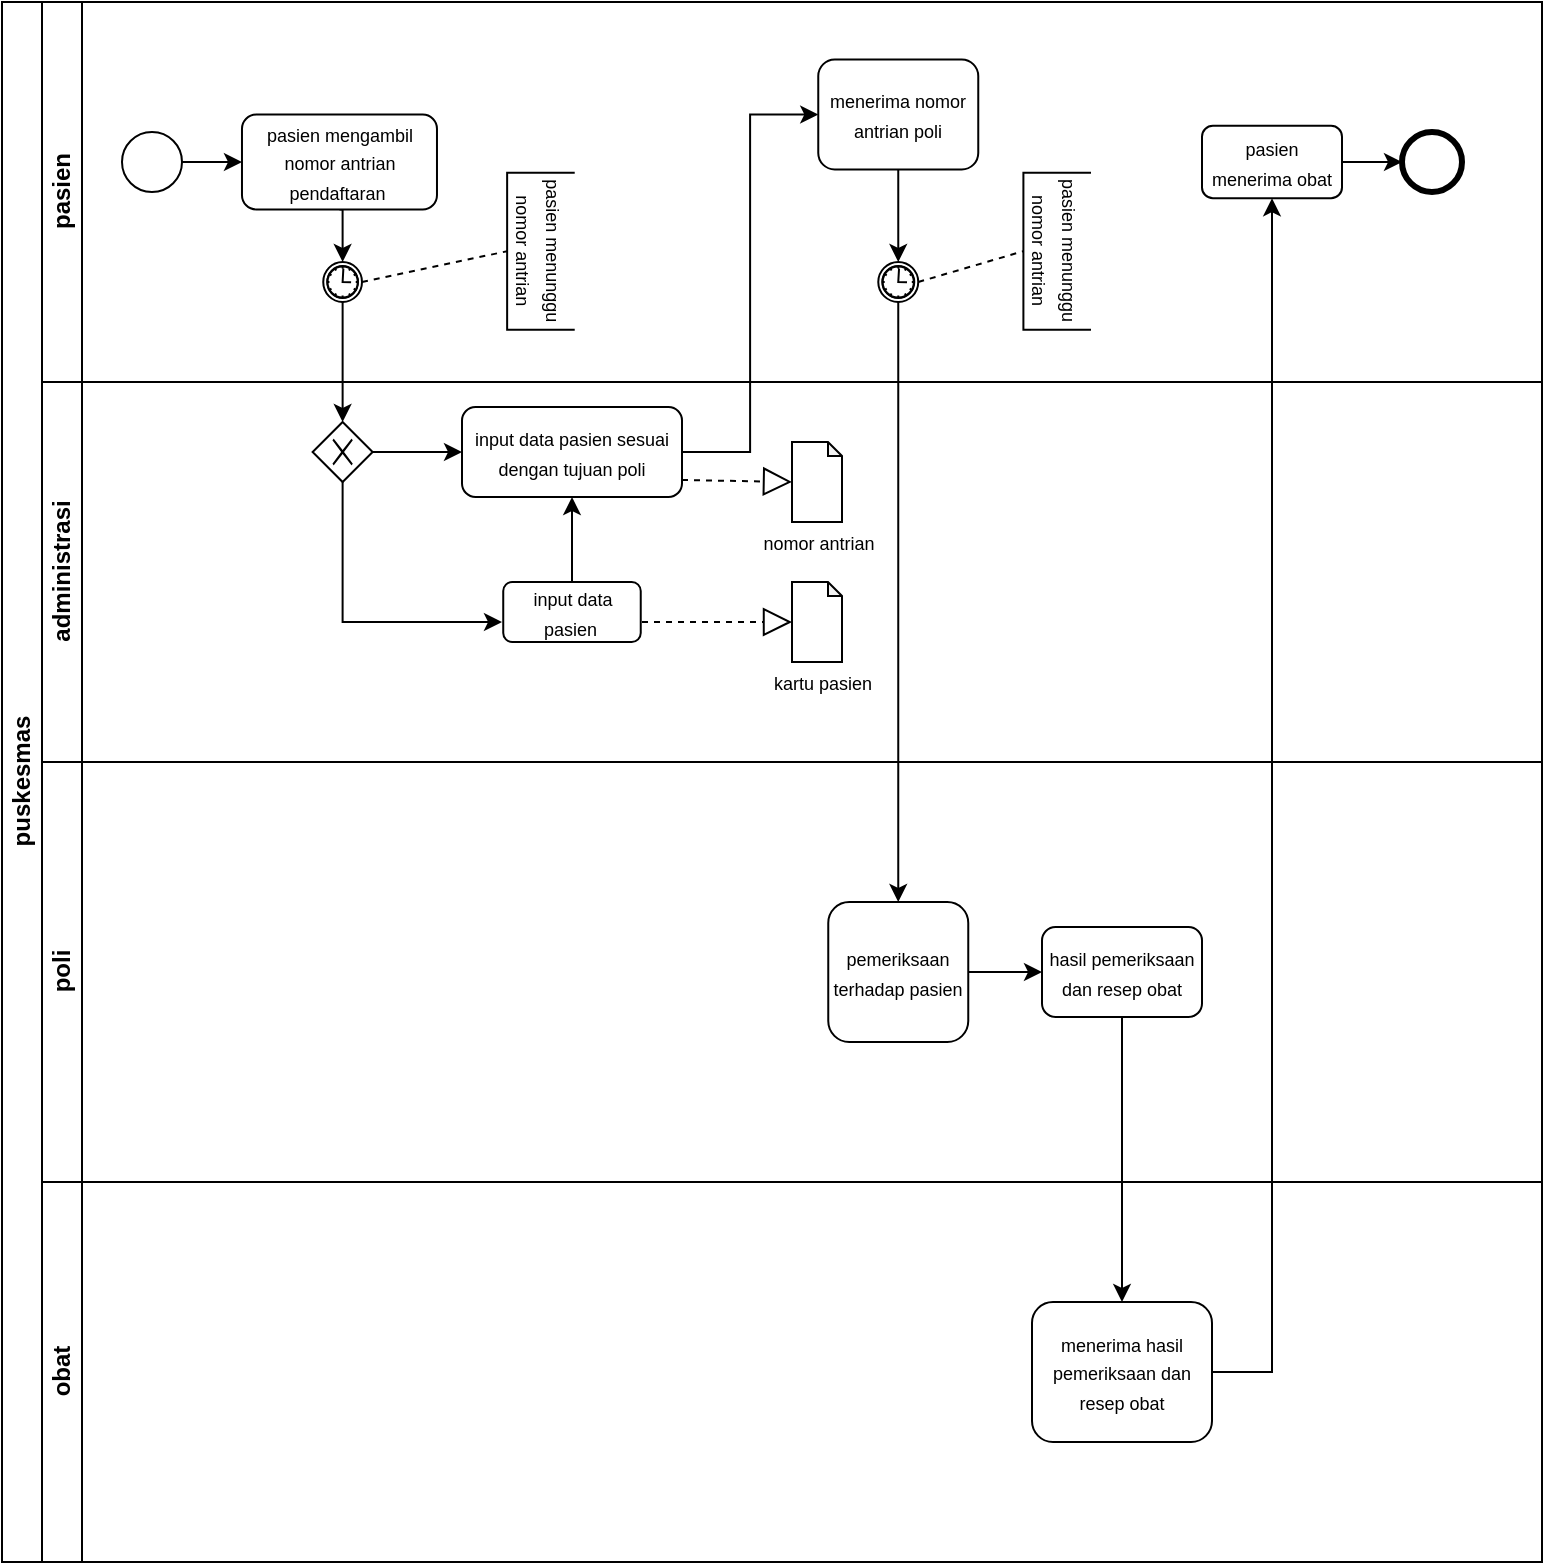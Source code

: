<mxfile version="13.9.9" type="device"><diagram id="mBhZy0agbCOm4CglM1Yl" name="Page-1"><mxGraphModel dx="868" dy="510" grid="1" gridSize="10" guides="1" tooltips="1" connect="1" arrows="1" fold="1" page="1" pageScale="1" pageWidth="850" pageHeight="1100" math="0" shadow="0"><root><mxCell id="0"/><mxCell id="1" parent="0"/><mxCell id="WYK3WiutprpPHHMdg4ep-1" value="puskesmas&lt;br&gt;" style="swimlane;html=1;childLayout=stackLayout;resizeParent=1;resizeParentMax=0;horizontal=0;startSize=20;horizontalStack=0;" parent="1" vertex="1"><mxGeometry x="40" y="80" width="770" height="780" as="geometry"><mxRectangle x="40" y="80" width="30" height="90" as="alternateBounds"/></mxGeometry></mxCell><mxCell id="WYK3WiutprpPHHMdg4ep-2" value="pasien" style="swimlane;html=1;startSize=20;horizontal=0;" parent="WYK3WiutprpPHHMdg4ep-1" vertex="1"><mxGeometry x="20" width="750" height="190" as="geometry"/></mxCell><mxCell id="6KzNoEpj9p-1d8uyDdvn-25" style="edgeStyle=orthogonalEdgeStyle;rounded=0;orthogonalLoop=1;jettySize=auto;html=1;exitX=1;exitY=0.5;exitDx=0;exitDy=0;entryX=0;entryY=0.5;entryDx=0;entryDy=0;" edge="1" parent="WYK3WiutprpPHHMdg4ep-2" source="WYK3WiutprpPHHMdg4ep-11" target="WYK3WiutprpPHHMdg4ep-13"><mxGeometry relative="1" as="geometry"/></mxCell><mxCell id="WYK3WiutprpPHHMdg4ep-11" value="" style="shape=mxgraph.bpmn.shape;html=1;verticalLabelPosition=bottom;labelBackgroundColor=#ffffff;verticalAlign=top;align=center;perimeter=ellipsePerimeter;outlineConnect=0;outline=standard;symbol=general;" parent="WYK3WiutprpPHHMdg4ep-2" vertex="1"><mxGeometry x="40" y="65" width="30" height="30" as="geometry"/></mxCell><mxCell id="6KzNoEpj9p-1d8uyDdvn-26" style="edgeStyle=orthogonalEdgeStyle;rounded=0;orthogonalLoop=1;jettySize=auto;html=1;exitX=0.5;exitY=1;exitDx=0;exitDy=0;entryX=0.5;entryY=0;entryDx=0;entryDy=0;" edge="1" parent="WYK3WiutprpPHHMdg4ep-2" source="WYK3WiutprpPHHMdg4ep-13" target="WYK3WiutprpPHHMdg4ep-20"><mxGeometry relative="1" as="geometry"/></mxCell><mxCell id="WYK3WiutprpPHHMdg4ep-13" value="&lt;font style=&quot;font-size: 9px&quot;&gt;&lt;font&gt;pasien mengambil nomor antrian pendaftaran&lt;/font&gt;&amp;nbsp;&lt;/font&gt;" style="rounded=1;whiteSpace=wrap;html=1;rotation=0;" parent="WYK3WiutprpPHHMdg4ep-2" vertex="1"><mxGeometry x="99.99" y="56.25" width="97.5" height="47.5" as="geometry"/></mxCell><mxCell id="6KzNoEpj9p-1d8uyDdvn-32" style="edgeStyle=orthogonalEdgeStyle;rounded=0;orthogonalLoop=1;jettySize=auto;html=1;exitX=0.5;exitY=1;exitDx=0;exitDy=0;entryX=0.5;entryY=0;entryDx=0;entryDy=0;" edge="1" parent="WYK3WiutprpPHHMdg4ep-2" source="WYK3WiutprpPHHMdg4ep-15" target="WYK3WiutprpPHHMdg4ep-21"><mxGeometry relative="1" as="geometry"/></mxCell><mxCell id="WYK3WiutprpPHHMdg4ep-15" value="&lt;font style=&quot;font-size: 9px&quot;&gt;menerima nomor antrian poli&lt;/font&gt;" style="rounded=1;whiteSpace=wrap;html=1;" parent="WYK3WiutprpPHHMdg4ep-2" vertex="1"><mxGeometry x="388.13" y="28.75" width="80" height="55" as="geometry"/></mxCell><mxCell id="WYK3WiutprpPHHMdg4ep-17" value="&lt;font style=&quot;font-size: 9px&quot;&gt;pasien menunggu nomor antrian&lt;/font&gt;" style="shape=partialRectangle;whiteSpace=wrap;html=1;bottom=1;right=1;left=1;top=0;fillColor=none;routingCenterX=-0.5;rotation=90;" parent="WYK3WiutprpPHHMdg4ep-2" vertex="1"><mxGeometry x="468.13" y="107.96" width="78.43" height="33.29" as="geometry"/></mxCell><mxCell id="6KzNoEpj9p-1d8uyDdvn-37" style="edgeStyle=orthogonalEdgeStyle;rounded=0;orthogonalLoop=1;jettySize=auto;html=1;exitX=1;exitY=0.5;exitDx=0;exitDy=0;entryX=0;entryY=0.5;entryDx=0;entryDy=0;" edge="1" parent="WYK3WiutprpPHHMdg4ep-2" source="WYK3WiutprpPHHMdg4ep-18" target="WYK3WiutprpPHHMdg4ep-19"><mxGeometry relative="1" as="geometry"/></mxCell><mxCell id="WYK3WiutprpPHHMdg4ep-18" value="&lt;font style=&quot;font-size: 9px&quot;&gt;pasien menerima obat&lt;/font&gt;" style="rounded=1;whiteSpace=wrap;html=1;" parent="WYK3WiutprpPHHMdg4ep-2" vertex="1"><mxGeometry x="580" y="61.88" width="70" height="36.25" as="geometry"/></mxCell><mxCell id="WYK3WiutprpPHHMdg4ep-19" value="" style="shape=mxgraph.bpmn.shape;html=1;verticalLabelPosition=bottom;labelBackgroundColor=#ffffff;verticalAlign=top;align=center;perimeter=ellipsePerimeter;outlineConnect=0;outline=end;symbol=general;" parent="WYK3WiutprpPHHMdg4ep-2" vertex="1"><mxGeometry x="680" y="65" width="30" height="30" as="geometry"/></mxCell><mxCell id="WYK3WiutprpPHHMdg4ep-20" value="" style="shape=mxgraph.bpmn.shape;html=1;verticalLabelPosition=bottom;labelBackgroundColor=#ffffff;verticalAlign=top;align=center;perimeter=ellipsePerimeter;outlineConnect=0;outline=catching;symbol=timer;" parent="WYK3WiutprpPHHMdg4ep-2" vertex="1"><mxGeometry x="140.62" y="130" width="19.38" height="20" as="geometry"/></mxCell><mxCell id="WYK3WiutprpPHHMdg4ep-21" value="" style="shape=mxgraph.bpmn.shape;html=1;verticalLabelPosition=bottom;labelBackgroundColor=#ffffff;verticalAlign=top;align=center;perimeter=ellipsePerimeter;outlineConnect=0;outline=catching;symbol=timer;" parent="WYK3WiutprpPHHMdg4ep-2" vertex="1"><mxGeometry x="418.14" y="130" width="19.99" height="20" as="geometry"/></mxCell><mxCell id="6KzNoEpj9p-1d8uyDdvn-24" value="&lt;font style=&quot;font-size: 9px&quot;&gt;pasien menunggu nomor antrian&lt;/font&gt;" style="shape=partialRectangle;whiteSpace=wrap;html=1;bottom=1;right=1;left=1;top=0;fillColor=none;routingCenterX=-0.5;rotation=90;" vertex="1" parent="WYK3WiutprpPHHMdg4ep-2"><mxGeometry x="210" y="107.96" width="78.43" height="33.29" as="geometry"/></mxCell><mxCell id="6KzNoEpj9p-1d8uyDdvn-38" value="" style="endArrow=none;dashed=1;html=1;exitX=1;exitY=0.5;exitDx=0;exitDy=0;entryX=0.5;entryY=1;entryDx=0;entryDy=0;" edge="1" parent="WYK3WiutprpPHHMdg4ep-2" source="WYK3WiutprpPHHMdg4ep-20" target="6KzNoEpj9p-1d8uyDdvn-24"><mxGeometry width="50" height="50" relative="1" as="geometry"><mxPoint x="320" y="210" as="sourcePoint"/><mxPoint x="370" y="160" as="targetPoint"/></mxGeometry></mxCell><mxCell id="6KzNoEpj9p-1d8uyDdvn-40" value="" style="endArrow=none;dashed=1;html=1;exitX=1;exitY=0.5;exitDx=0;exitDy=0;entryX=0.5;entryY=1;entryDx=0;entryDy=0;" edge="1" parent="WYK3WiutprpPHHMdg4ep-2" source="WYK3WiutprpPHHMdg4ep-21" target="WYK3WiutprpPHHMdg4ep-17"><mxGeometry width="50" height="50" relative="1" as="geometry"><mxPoint x="320" y="210" as="sourcePoint"/><mxPoint x="370" y="160" as="targetPoint"/></mxGeometry></mxCell><mxCell id="WYK3WiutprpPHHMdg4ep-3" value="administrasi" style="swimlane;html=1;startSize=20;horizontal=0;" parent="WYK3WiutprpPHHMdg4ep-1" vertex="1"><mxGeometry x="20" y="190" width="750" height="190" as="geometry"/></mxCell><mxCell id="6KzNoEpj9p-1d8uyDdvn-28" style="edgeStyle=orthogonalEdgeStyle;rounded=0;orthogonalLoop=1;jettySize=auto;html=1;exitX=1;exitY=0.5;exitDx=0;exitDy=0;entryX=0;entryY=0.5;entryDx=0;entryDy=0;" edge="1" parent="WYK3WiutprpPHHMdg4ep-3" source="WYK3WiutprpPHHMdg4ep-22" target="WYK3WiutprpPHHMdg4ep-23"><mxGeometry relative="1" as="geometry"/></mxCell><mxCell id="WYK3WiutprpPHHMdg4ep-22" value="" style="shape=mxgraph.bpmn.shape;html=1;verticalLabelPosition=bottom;labelBackgroundColor=#ffffff;verticalAlign=top;align=center;perimeter=rhombusPerimeter;background=gateway;outlineConnect=0;outline=none;symbol=exclusiveGw;" parent="WYK3WiutprpPHHMdg4ep-3" vertex="1"><mxGeometry x="135.31" y="20" width="30" height="30" as="geometry"/></mxCell><mxCell id="WYK3WiutprpPHHMdg4ep-23" value="&lt;font style=&quot;font-size: 9px&quot;&gt;input data pasien sesuai dengan tujuan poli&lt;/font&gt;" style="rounded=1;whiteSpace=wrap;html=1;" parent="WYK3WiutprpPHHMdg4ep-3" vertex="1"><mxGeometry x="210" y="12.5" width="110" height="45" as="geometry"/></mxCell><mxCell id="6KzNoEpj9p-1d8uyDdvn-30" style="edgeStyle=orthogonalEdgeStyle;rounded=0;orthogonalLoop=1;jettySize=auto;html=1;exitX=0.5;exitY=0;exitDx=0;exitDy=0;entryX=0.5;entryY=1;entryDx=0;entryDy=0;" edge="1" parent="WYK3WiutprpPHHMdg4ep-3" source="WYK3WiutprpPHHMdg4ep-24" target="WYK3WiutprpPHHMdg4ep-23"><mxGeometry relative="1" as="geometry"/></mxCell><mxCell id="WYK3WiutprpPHHMdg4ep-24" value="&lt;font style=&quot;font-size: 9px&quot;&gt;input data pasien&amp;nbsp;&lt;/font&gt;" style="rounded=1;whiteSpace=wrap;html=1;" parent="WYK3WiutprpPHHMdg4ep-3" vertex="1"><mxGeometry x="230.62" y="100" width="68.75" height="30" as="geometry"/></mxCell><mxCell id="WYK3WiutprpPHHMdg4ep-26" value="" style="shape=note;whiteSpace=wrap;html=1;backgroundOutline=1;darkOpacity=0.05;size=7;" parent="WYK3WiutprpPHHMdg4ep-3" vertex="1"><mxGeometry x="375" y="30" width="25" height="40" as="geometry"/></mxCell><mxCell id="6KzNoEpj9p-1d8uyDdvn-41" value="" style="endArrow=block;dashed=1;endFill=0;endSize=12;html=1;entryX=0;entryY=0.5;entryDx=0;entryDy=0;entryPerimeter=0;" edge="1" parent="WYK3WiutprpPHHMdg4ep-3" target="WYK3WiutprpPHHMdg4ep-26"><mxGeometry width="160" relative="1" as="geometry"><mxPoint x="320" y="49" as="sourcePoint"/><mxPoint x="480" y="49" as="targetPoint"/></mxGeometry></mxCell><mxCell id="6KzNoEpj9p-1d8uyDdvn-43" value="" style="shape=note;whiteSpace=wrap;html=1;backgroundOutline=1;darkOpacity=0.05;size=7;" vertex="1" parent="WYK3WiutprpPHHMdg4ep-3"><mxGeometry x="375" y="100" width="25" height="40" as="geometry"/></mxCell><mxCell id="6KzNoEpj9p-1d8uyDdvn-45" value="&lt;font style=&quot;font-size: 9px&quot;&gt;nomor antrian&lt;/font&gt;" style="text;html=1;align=center;verticalAlign=middle;resizable=0;points=[];autosize=1;" vertex="1" parent="WYK3WiutprpPHHMdg4ep-3"><mxGeometry x="352.5" y="70" width="70" height="20" as="geometry"/></mxCell><mxCell id="WYK3WiutprpPHHMdg4ep-4" value="poli" style="swimlane;html=1;startSize=20;horizontal=0;" parent="WYK3WiutprpPHHMdg4ep-1" vertex="1"><mxGeometry x="20" y="380" width="750" height="210" as="geometry"/></mxCell><mxCell id="6KzNoEpj9p-1d8uyDdvn-34" style="edgeStyle=orthogonalEdgeStyle;rounded=0;orthogonalLoop=1;jettySize=auto;html=1;exitX=1;exitY=0.5;exitDx=0;exitDy=0;entryX=0;entryY=0.5;entryDx=0;entryDy=0;" edge="1" parent="WYK3WiutprpPHHMdg4ep-4" source="WYK3WiutprpPHHMdg4ep-31" target="WYK3WiutprpPHHMdg4ep-32"><mxGeometry relative="1" as="geometry"/></mxCell><mxCell id="WYK3WiutprpPHHMdg4ep-31" value="&lt;font style=&quot;font-size: 9px&quot;&gt;pemeriksaan terhadap pasien&lt;/font&gt;" style="rounded=1;whiteSpace=wrap;html=1;" parent="WYK3WiutprpPHHMdg4ep-4" vertex="1"><mxGeometry x="393.13" y="70" width="70" height="70" as="geometry"/></mxCell><mxCell id="WYK3WiutprpPHHMdg4ep-32" value="&lt;font style=&quot;font-size: 9px&quot;&gt;hasil pemeriksaan dan resep obat&lt;/font&gt;" style="rounded=1;whiteSpace=wrap;html=1;" parent="WYK3WiutprpPHHMdg4ep-4" vertex="1"><mxGeometry x="500" y="82.5" width="80" height="45" as="geometry"/></mxCell><mxCell id="6KzNoEpj9p-1d8uyDdvn-1" value="obat" style="swimlane;html=1;horizontal=0;startSize=20;" vertex="1" parent="WYK3WiutprpPHHMdg4ep-1"><mxGeometry x="20" y="590" width="750" height="190" as="geometry"/></mxCell><mxCell id="WYK3WiutprpPHHMdg4ep-33" value="&lt;font style=&quot;font-size: 9px&quot;&gt;menerima hasil pemeriksaan dan resep obat&lt;/font&gt;" style="rounded=1;whiteSpace=wrap;html=1;" parent="6KzNoEpj9p-1d8uyDdvn-1" vertex="1"><mxGeometry x="495" y="60" width="90" height="70" as="geometry"/></mxCell><mxCell id="6KzNoEpj9p-1d8uyDdvn-27" style="edgeStyle=orthogonalEdgeStyle;rounded=0;orthogonalLoop=1;jettySize=auto;html=1;exitX=0.5;exitY=1;exitDx=0;exitDy=0;" edge="1" parent="WYK3WiutprpPHHMdg4ep-1" source="WYK3WiutprpPHHMdg4ep-20" target="WYK3WiutprpPHHMdg4ep-22"><mxGeometry relative="1" as="geometry"/></mxCell><mxCell id="6KzNoEpj9p-1d8uyDdvn-31" style="edgeStyle=orthogonalEdgeStyle;rounded=0;orthogonalLoop=1;jettySize=auto;html=1;exitX=1;exitY=0.5;exitDx=0;exitDy=0;entryX=0;entryY=0.5;entryDx=0;entryDy=0;" edge="1" parent="WYK3WiutprpPHHMdg4ep-1" source="WYK3WiutprpPHHMdg4ep-23" target="WYK3WiutprpPHHMdg4ep-15"><mxGeometry relative="1" as="geometry"/></mxCell><mxCell id="6KzNoEpj9p-1d8uyDdvn-33" style="edgeStyle=orthogonalEdgeStyle;rounded=0;orthogonalLoop=1;jettySize=auto;html=1;exitX=0.5;exitY=1;exitDx=0;exitDy=0;entryX=0.5;entryY=0;entryDx=0;entryDy=0;" edge="1" parent="WYK3WiutprpPHHMdg4ep-1" source="WYK3WiutprpPHHMdg4ep-21" target="WYK3WiutprpPHHMdg4ep-31"><mxGeometry relative="1" as="geometry"/></mxCell><mxCell id="6KzNoEpj9p-1d8uyDdvn-35" style="edgeStyle=orthogonalEdgeStyle;rounded=0;orthogonalLoop=1;jettySize=auto;html=1;exitX=0.5;exitY=1;exitDx=0;exitDy=0;entryX=0.5;entryY=0;entryDx=0;entryDy=0;" edge="1" parent="WYK3WiutprpPHHMdg4ep-1" source="WYK3WiutprpPHHMdg4ep-32" target="WYK3WiutprpPHHMdg4ep-33"><mxGeometry relative="1" as="geometry"/></mxCell><mxCell id="6KzNoEpj9p-1d8uyDdvn-36" style="edgeStyle=orthogonalEdgeStyle;rounded=0;orthogonalLoop=1;jettySize=auto;html=1;exitX=1;exitY=0.5;exitDx=0;exitDy=0;entryX=0.5;entryY=1;entryDx=0;entryDy=0;" edge="1" parent="WYK3WiutprpPHHMdg4ep-1" source="WYK3WiutprpPHHMdg4ep-33" target="WYK3WiutprpPHHMdg4ep-18"><mxGeometry relative="1" as="geometry"><mxPoint x="640" y="170" as="targetPoint"/></mxGeometry></mxCell><mxCell id="6KzNoEpj9p-1d8uyDdvn-29" style="edgeStyle=orthogonalEdgeStyle;rounded=0;orthogonalLoop=1;jettySize=auto;html=1;exitX=0.5;exitY=1;exitDx=0;exitDy=0;" edge="1" parent="1" source="WYK3WiutprpPHHMdg4ep-22"><mxGeometry relative="1" as="geometry"><mxPoint x="290" y="390" as="targetPoint"/><Array as="points"><mxPoint x="210" y="390"/></Array></mxGeometry></mxCell><mxCell id="6KzNoEpj9p-1d8uyDdvn-44" value="" style="endArrow=block;dashed=1;endFill=0;endSize=12;html=1;entryX=0;entryY=0.5;entryDx=0;entryDy=0;entryPerimeter=0;" edge="1" parent="1" target="6KzNoEpj9p-1d8uyDdvn-43"><mxGeometry width="160" relative="1" as="geometry"><mxPoint x="360" y="390" as="sourcePoint"/><mxPoint x="445" y="330" as="targetPoint"/></mxGeometry></mxCell><mxCell id="6KzNoEpj9p-1d8uyDdvn-47" value="&lt;font style=&quot;font-size: 9px&quot;&gt;kartu pasien&lt;/font&gt;" style="text;html=1;align=center;verticalAlign=middle;resizable=0;points=[];autosize=1;" vertex="1" parent="1"><mxGeometry x="420" y="410" width="60" height="20" as="geometry"/></mxCell></root></mxGraphModel></diagram></mxfile>